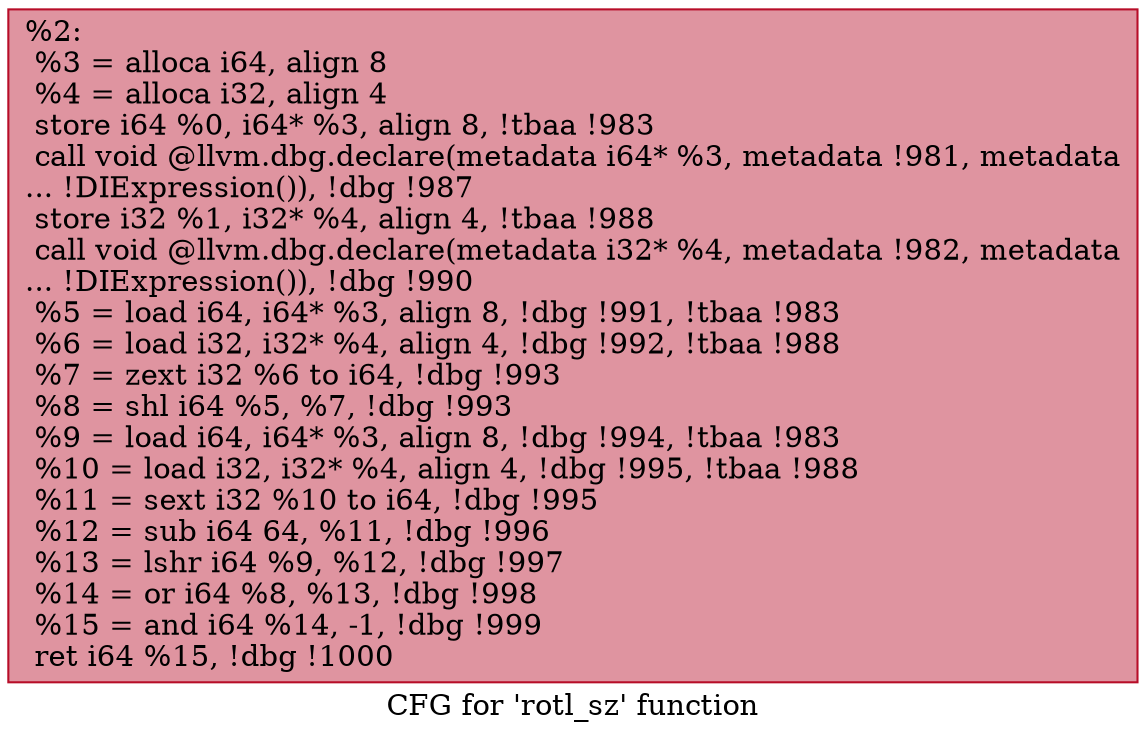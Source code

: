digraph "CFG for 'rotl_sz' function" {
	label="CFG for 'rotl_sz' function";

	Node0x2618410 [shape=record,color="#b70d28ff", style=filled, fillcolor="#b70d2870",label="{%2:\l  %3 = alloca i64, align 8\l  %4 = alloca i32, align 4\l  store i64 %0, i64* %3, align 8, !tbaa !983\l  call void @llvm.dbg.declare(metadata i64* %3, metadata !981, metadata\l... !DIExpression()), !dbg !987\l  store i32 %1, i32* %4, align 4, !tbaa !988\l  call void @llvm.dbg.declare(metadata i32* %4, metadata !982, metadata\l... !DIExpression()), !dbg !990\l  %5 = load i64, i64* %3, align 8, !dbg !991, !tbaa !983\l  %6 = load i32, i32* %4, align 4, !dbg !992, !tbaa !988\l  %7 = zext i32 %6 to i64, !dbg !993\l  %8 = shl i64 %5, %7, !dbg !993\l  %9 = load i64, i64* %3, align 8, !dbg !994, !tbaa !983\l  %10 = load i32, i32* %4, align 4, !dbg !995, !tbaa !988\l  %11 = sext i32 %10 to i64, !dbg !995\l  %12 = sub i64 64, %11, !dbg !996\l  %13 = lshr i64 %9, %12, !dbg !997\l  %14 = or i64 %8, %13, !dbg !998\l  %15 = and i64 %14, -1, !dbg !999\l  ret i64 %15, !dbg !1000\l}"];
}
